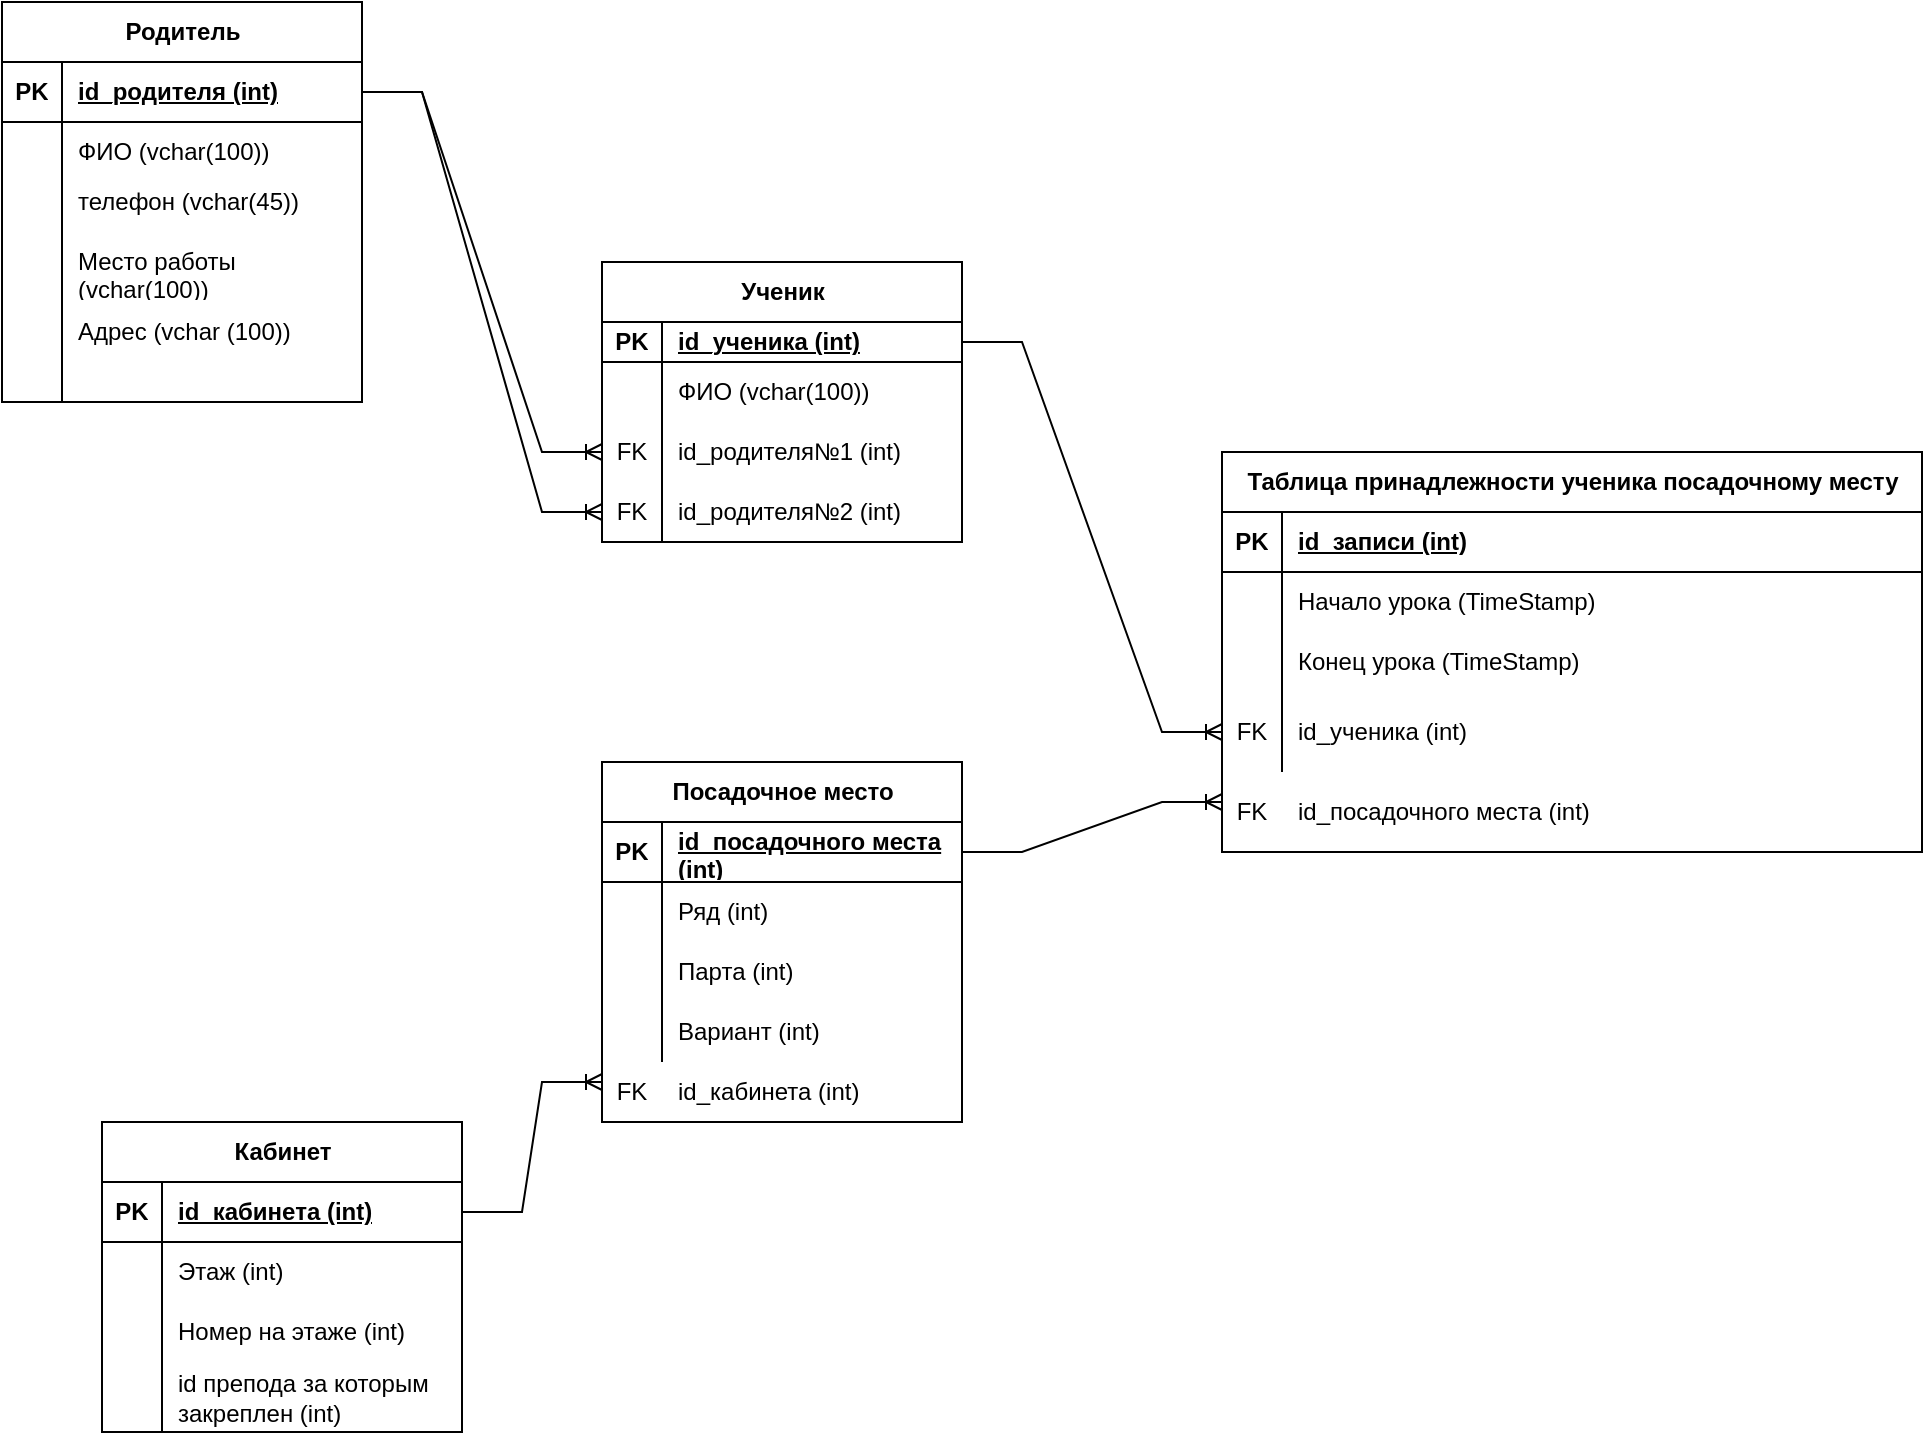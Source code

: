 <mxfile version="21.2.3" type="github" pages="2">
  <diagram name="Страница 1" id="WbEVajOhDz6gvraBgW7G">
    <mxGraphModel dx="1927" dy="341" grid="1" gridSize="10" guides="1" tooltips="1" connect="1" arrows="1" fold="1" page="0" pageScale="1" pageWidth="827" pageHeight="1169" math="0" shadow="0">
      <root>
        <mxCell id="0" />
        <mxCell id="1" parent="0" />
        <mxCell id="dNRnUHWgEc6jLErnchyZ-4" value="" style="group" vertex="1" connectable="0" parent="1">
          <mxGeometry x="-850" y="410" width="240" height="180" as="geometry" />
        </mxCell>
        <mxCell id="dNRnUHWgEc6jLErnchyZ-1" value="" style="shape=tableRow;horizontal=0;startSize=0;swimlaneHead=0;swimlaneBody=0;fillColor=none;collapsible=0;dropTarget=0;points=[[0,0.5],[1,0.5]];portConstraint=eastwest;top=0;left=0;right=0;bottom=0;" vertex="1" parent="dNRnUHWgEc6jLErnchyZ-4">
          <mxGeometry y="150" width="180" height="30" as="geometry" />
        </mxCell>
        <mxCell id="dNRnUHWgEc6jLErnchyZ-2" value="" style="shape=partialRectangle;connectable=0;fillColor=none;top=0;left=0;bottom=0;right=0;editable=1;overflow=hidden;whiteSpace=wrap;html=1;" vertex="1" parent="dNRnUHWgEc6jLErnchyZ-1">
          <mxGeometry width="30" height="30" as="geometry">
            <mxRectangle width="30" height="30" as="alternateBounds" />
          </mxGeometry>
        </mxCell>
        <mxCell id="dNRnUHWgEc6jLErnchyZ-90" value="" style="group" vertex="1" connectable="0" parent="1">
          <mxGeometry x="-830" y="640" width="180" height="180" as="geometry" />
        </mxCell>
        <mxCell id="VWrxpfohuqbLwMKsrwS0-14" value="Посадочное место" style="shape=table;startSize=30;container=1;collapsible=1;childLayout=tableLayout;fixedRows=1;rowLines=0;fontStyle=1;align=center;resizeLast=1;html=1;" vertex="1" parent="dNRnUHWgEc6jLErnchyZ-90">
          <mxGeometry width="180" height="180" as="geometry" />
        </mxCell>
        <mxCell id="VWrxpfohuqbLwMKsrwS0-15" value="" style="shape=tableRow;horizontal=0;startSize=0;swimlaneHead=0;swimlaneBody=0;fillColor=none;collapsible=0;dropTarget=0;points=[[0,0.5],[1,0.5]];portConstraint=eastwest;top=0;left=0;right=0;bottom=1;" vertex="1" parent="VWrxpfohuqbLwMKsrwS0-14">
          <mxGeometry y="30" width="180" height="30" as="geometry" />
        </mxCell>
        <mxCell id="VWrxpfohuqbLwMKsrwS0-16" value="PK" style="shape=partialRectangle;connectable=0;fillColor=none;top=0;left=0;bottom=0;right=0;fontStyle=1;overflow=hidden;whiteSpace=wrap;html=1;" vertex="1" parent="VWrxpfohuqbLwMKsrwS0-15">
          <mxGeometry width="30" height="30" as="geometry">
            <mxRectangle width="30" height="30" as="alternateBounds" />
          </mxGeometry>
        </mxCell>
        <mxCell id="VWrxpfohuqbLwMKsrwS0-17" value="id_посадочного места (int)" style="shape=partialRectangle;connectable=0;fillColor=none;top=0;left=0;bottom=0;right=0;align=left;spacingLeft=6;fontStyle=5;overflow=hidden;whiteSpace=wrap;html=1;" vertex="1" parent="VWrxpfohuqbLwMKsrwS0-15">
          <mxGeometry x="30" width="150" height="30" as="geometry">
            <mxRectangle width="150" height="30" as="alternateBounds" />
          </mxGeometry>
        </mxCell>
        <mxCell id="VWrxpfohuqbLwMKsrwS0-18" value="" style="shape=tableRow;horizontal=0;startSize=0;swimlaneHead=0;swimlaneBody=0;fillColor=none;collapsible=0;dropTarget=0;points=[[0,0.5],[1,0.5]];portConstraint=eastwest;top=0;left=0;right=0;bottom=0;" vertex="1" parent="VWrxpfohuqbLwMKsrwS0-14">
          <mxGeometry y="60" width="180" height="30" as="geometry" />
        </mxCell>
        <mxCell id="VWrxpfohuqbLwMKsrwS0-19" value="" style="shape=partialRectangle;connectable=0;fillColor=none;top=0;left=0;bottom=0;right=0;editable=1;overflow=hidden;whiteSpace=wrap;html=1;" vertex="1" parent="VWrxpfohuqbLwMKsrwS0-18">
          <mxGeometry width="30" height="30" as="geometry">
            <mxRectangle width="30" height="30" as="alternateBounds" />
          </mxGeometry>
        </mxCell>
        <mxCell id="VWrxpfohuqbLwMKsrwS0-20" value="Ряд (int)" style="shape=partialRectangle;connectable=0;fillColor=none;top=0;left=0;bottom=0;right=0;align=left;spacingLeft=6;overflow=hidden;whiteSpace=wrap;html=1;" vertex="1" parent="VWrxpfohuqbLwMKsrwS0-18">
          <mxGeometry x="30" width="150" height="30" as="geometry">
            <mxRectangle width="150" height="30" as="alternateBounds" />
          </mxGeometry>
        </mxCell>
        <mxCell id="VWrxpfohuqbLwMKsrwS0-21" value="" style="shape=tableRow;horizontal=0;startSize=0;swimlaneHead=0;swimlaneBody=0;fillColor=none;collapsible=0;dropTarget=0;points=[[0,0.5],[1,0.5]];portConstraint=eastwest;top=0;left=0;right=0;bottom=0;" vertex="1" parent="VWrxpfohuqbLwMKsrwS0-14">
          <mxGeometry y="90" width="180" height="30" as="geometry" />
        </mxCell>
        <mxCell id="VWrxpfohuqbLwMKsrwS0-22" value="" style="shape=partialRectangle;connectable=0;fillColor=none;top=0;left=0;bottom=0;right=0;editable=1;overflow=hidden;whiteSpace=wrap;html=1;" vertex="1" parent="VWrxpfohuqbLwMKsrwS0-21">
          <mxGeometry width="30" height="30" as="geometry">
            <mxRectangle width="30" height="30" as="alternateBounds" />
          </mxGeometry>
        </mxCell>
        <mxCell id="VWrxpfohuqbLwMKsrwS0-23" value="Парта (int)" style="shape=partialRectangle;connectable=0;fillColor=none;top=0;left=0;bottom=0;right=0;align=left;spacingLeft=6;overflow=hidden;whiteSpace=wrap;html=1;" vertex="1" parent="VWrxpfohuqbLwMKsrwS0-21">
          <mxGeometry x="30" width="150" height="30" as="geometry">
            <mxRectangle width="150" height="30" as="alternateBounds" />
          </mxGeometry>
        </mxCell>
        <mxCell id="VWrxpfohuqbLwMKsrwS0-24" value="" style="shape=tableRow;horizontal=0;startSize=0;swimlaneHead=0;swimlaneBody=0;fillColor=none;collapsible=0;dropTarget=0;points=[[0,0.5],[1,0.5]];portConstraint=eastwest;top=0;left=0;right=0;bottom=0;" vertex="1" parent="VWrxpfohuqbLwMKsrwS0-14">
          <mxGeometry y="120" width="180" height="30" as="geometry" />
        </mxCell>
        <mxCell id="VWrxpfohuqbLwMKsrwS0-25" value="" style="shape=partialRectangle;connectable=0;fillColor=none;top=0;left=0;bottom=0;right=0;editable=1;overflow=hidden;whiteSpace=wrap;html=1;" vertex="1" parent="VWrxpfohuqbLwMKsrwS0-24">
          <mxGeometry width="30" height="30" as="geometry">
            <mxRectangle width="30" height="30" as="alternateBounds" />
          </mxGeometry>
        </mxCell>
        <mxCell id="VWrxpfohuqbLwMKsrwS0-26" value="Вариант (int)" style="shape=partialRectangle;connectable=0;fillColor=none;top=0;left=0;bottom=0;right=0;align=left;spacingLeft=6;overflow=hidden;whiteSpace=wrap;html=1;" vertex="1" parent="VWrxpfohuqbLwMKsrwS0-24">
          <mxGeometry x="30" width="150" height="30" as="geometry">
            <mxRectangle width="150" height="30" as="alternateBounds" />
          </mxGeometry>
        </mxCell>
        <mxCell id="dNRnUHWgEc6jLErnchyZ-89" value="id_кабинета (int)" style="shape=partialRectangle;connectable=0;fillColor=none;top=0;left=0;bottom=0;right=0;align=left;spacingLeft=6;overflow=hidden;whiteSpace=wrap;html=1;" vertex="1" parent="dNRnUHWgEc6jLErnchyZ-90">
          <mxGeometry x="30" y="150" width="150" height="30" as="geometry">
            <mxRectangle width="150" height="30" as="alternateBounds" />
          </mxGeometry>
        </mxCell>
        <mxCell id="dNRnUHWgEc6jLErnchyZ-170" value="FK" style="shape=partialRectangle;connectable=0;fillColor=none;top=0;left=0;bottom=0;right=0;editable=1;overflow=hidden;whiteSpace=wrap;html=1;" vertex="1" parent="dNRnUHWgEc6jLErnchyZ-90">
          <mxGeometry y="150" width="30" height="30" as="geometry">
            <mxRectangle width="30" height="30" as="alternateBounds" />
          </mxGeometry>
        </mxCell>
        <mxCell id="dNRnUHWgEc6jLErnchyZ-144" value="" style="group" vertex="1" connectable="0" parent="1">
          <mxGeometry x="-1130" y="260" width="180" height="200" as="geometry" />
        </mxCell>
        <mxCell id="dNRnUHWgEc6jLErnchyZ-104" value="Родитель" style="shape=table;startSize=30;container=1;collapsible=1;childLayout=tableLayout;fixedRows=1;rowLines=0;fontStyle=1;align=center;resizeLast=1;html=1;strokeColor=default;fontFamily=Helvetica;fontSize=12;fontColor=default;fillColor=default;" vertex="1" parent="dNRnUHWgEc6jLErnchyZ-144">
          <mxGeometry width="180" height="200" as="geometry" />
        </mxCell>
        <mxCell id="dNRnUHWgEc6jLErnchyZ-105" value="" style="shape=tableRow;horizontal=0;startSize=0;swimlaneHead=0;swimlaneBody=0;fillColor=none;collapsible=0;dropTarget=0;points=[[0,0.5],[1,0.5]];portConstraint=eastwest;top=0;left=0;right=0;bottom=1;strokeColor=default;fontFamily=Helvetica;fontSize=12;fontColor=default;html=1;" vertex="1" parent="dNRnUHWgEc6jLErnchyZ-104">
          <mxGeometry y="30" width="180" height="30" as="geometry" />
        </mxCell>
        <mxCell id="dNRnUHWgEc6jLErnchyZ-106" value="PK" style="shape=partialRectangle;connectable=0;fillColor=none;top=0;left=0;bottom=0;right=0;fontStyle=1;overflow=hidden;whiteSpace=wrap;html=1;strokeColor=default;fontFamily=Helvetica;fontSize=12;fontColor=default;startSize=30;" vertex="1" parent="dNRnUHWgEc6jLErnchyZ-105">
          <mxGeometry width="30" height="30" as="geometry">
            <mxRectangle width="30" height="30" as="alternateBounds" />
          </mxGeometry>
        </mxCell>
        <mxCell id="dNRnUHWgEc6jLErnchyZ-107" value="id_родителя (int)" style="shape=partialRectangle;connectable=0;fillColor=none;top=0;left=0;bottom=0;right=0;align=left;spacingLeft=6;fontStyle=5;overflow=hidden;whiteSpace=wrap;html=1;strokeColor=default;fontFamily=Helvetica;fontSize=12;fontColor=default;startSize=30;" vertex="1" parent="dNRnUHWgEc6jLErnchyZ-105">
          <mxGeometry x="30" width="150" height="30" as="geometry">
            <mxRectangle width="150" height="30" as="alternateBounds" />
          </mxGeometry>
        </mxCell>
        <mxCell id="dNRnUHWgEc6jLErnchyZ-22" value="" style="shape=tableRow;horizontal=0;startSize=0;swimlaneHead=0;swimlaneBody=0;fillColor=none;collapsible=0;dropTarget=0;points=[[0,0.5],[1,0.5]];portConstraint=eastwest;top=0;left=0;right=0;bottom=0;strokeColor=default;fontFamily=Helvetica;fontSize=12;fontColor=default;html=1;" vertex="1" parent="dNRnUHWgEc6jLErnchyZ-104">
          <mxGeometry y="60" width="180" height="30" as="geometry" />
        </mxCell>
        <mxCell id="dNRnUHWgEc6jLErnchyZ-23" value="" style="shape=partialRectangle;connectable=0;fillColor=none;top=0;left=0;bottom=0;right=0;editable=1;overflow=hidden;whiteSpace=wrap;html=1;strokeColor=default;fontFamily=Helvetica;fontSize=12;fontColor=default;startSize=30;" vertex="1" parent="dNRnUHWgEc6jLErnchyZ-22">
          <mxGeometry width="30" height="30" as="geometry">
            <mxRectangle width="30" height="30" as="alternateBounds" />
          </mxGeometry>
        </mxCell>
        <mxCell id="dNRnUHWgEc6jLErnchyZ-24" value="ФИО (vchar(100))" style="shape=partialRectangle;connectable=0;fillColor=none;top=0;left=0;bottom=0;right=0;align=left;spacingLeft=6;overflow=hidden;whiteSpace=wrap;html=1;strokeColor=default;fontFamily=Helvetica;fontSize=12;fontColor=default;startSize=30;" vertex="1" parent="dNRnUHWgEc6jLErnchyZ-22">
          <mxGeometry x="30" width="150" height="30" as="geometry">
            <mxRectangle width="150" height="30" as="alternateBounds" />
          </mxGeometry>
        </mxCell>
        <mxCell id="dNRnUHWgEc6jLErnchyZ-111" value="" style="shape=tableRow;horizontal=0;startSize=0;swimlaneHead=0;swimlaneBody=0;fillColor=none;collapsible=0;dropTarget=0;points=[[0,0.5],[1,0.5]];portConstraint=eastwest;top=0;left=0;right=0;bottom=0;strokeColor=default;fontFamily=Helvetica;fontSize=12;fontColor=default;html=1;" vertex="1" parent="dNRnUHWgEc6jLErnchyZ-104">
          <mxGeometry y="90" width="180" height="30" as="geometry" />
        </mxCell>
        <mxCell id="dNRnUHWgEc6jLErnchyZ-112" value="" style="shape=partialRectangle;connectable=0;fillColor=none;top=0;left=0;bottom=0;right=0;editable=1;overflow=hidden;whiteSpace=wrap;html=1;strokeColor=default;fontFamily=Helvetica;fontSize=12;fontColor=default;startSize=30;" vertex="1" parent="dNRnUHWgEc6jLErnchyZ-111">
          <mxGeometry width="30" height="30" as="geometry">
            <mxRectangle width="30" height="30" as="alternateBounds" />
          </mxGeometry>
        </mxCell>
        <mxCell id="dNRnUHWgEc6jLErnchyZ-113" value="" style="shape=partialRectangle;connectable=0;fillColor=none;top=0;left=0;bottom=0;right=0;align=left;spacingLeft=6;overflow=hidden;whiteSpace=wrap;html=1;strokeColor=default;fontFamily=Helvetica;fontSize=12;fontColor=default;startSize=30;" vertex="1" parent="dNRnUHWgEc6jLErnchyZ-111">
          <mxGeometry x="30" width="150" height="30" as="geometry">
            <mxRectangle width="150" height="30" as="alternateBounds" />
          </mxGeometry>
        </mxCell>
        <mxCell id="dNRnUHWgEc6jLErnchyZ-134" value="" style="shape=tableRow;horizontal=0;startSize=0;swimlaneHead=0;swimlaneBody=0;fillColor=none;collapsible=0;dropTarget=0;points=[[0,0.5],[1,0.5]];portConstraint=eastwest;top=0;left=0;right=0;bottom=0;strokeColor=default;fontFamily=Helvetica;fontSize=12;fontColor=default;html=1;" vertex="1" parent="dNRnUHWgEc6jLErnchyZ-104">
          <mxGeometry y="120" width="180" height="30" as="geometry" />
        </mxCell>
        <mxCell id="dNRnUHWgEc6jLErnchyZ-135" value="" style="shape=partialRectangle;connectable=0;fillColor=none;top=0;left=0;bottom=0;right=0;editable=1;overflow=hidden;whiteSpace=wrap;html=1;strokeColor=default;fontFamily=Helvetica;fontSize=12;fontColor=default;startSize=30;" vertex="1" parent="dNRnUHWgEc6jLErnchyZ-134">
          <mxGeometry width="30" height="30" as="geometry">
            <mxRectangle width="30" height="30" as="alternateBounds" />
          </mxGeometry>
        </mxCell>
        <mxCell id="dNRnUHWgEc6jLErnchyZ-136" value="Место работы (vchar(100))" style="shape=partialRectangle;connectable=0;fillColor=none;top=0;left=0;bottom=0;right=0;align=left;spacingLeft=6;overflow=hidden;whiteSpace=wrap;html=1;strokeColor=default;fontFamily=Helvetica;fontSize=12;fontColor=default;startSize=30;" vertex="1" parent="dNRnUHWgEc6jLErnchyZ-134">
          <mxGeometry x="30" width="150" height="30" as="geometry">
            <mxRectangle width="150" height="30" as="alternateBounds" />
          </mxGeometry>
        </mxCell>
        <mxCell id="dNRnUHWgEc6jLErnchyZ-108" value="" style="shape=tableRow;horizontal=0;startSize=0;swimlaneHead=0;swimlaneBody=0;fillColor=none;collapsible=0;dropTarget=0;points=[[0,0.5],[1,0.5]];portConstraint=eastwest;top=0;left=0;right=0;bottom=0;strokeColor=default;fontFamily=Helvetica;fontSize=12;fontColor=default;html=1;" vertex="1" parent="dNRnUHWgEc6jLErnchyZ-104">
          <mxGeometry y="150" width="180" height="30" as="geometry" />
        </mxCell>
        <mxCell id="dNRnUHWgEc6jLErnchyZ-109" value="" style="shape=partialRectangle;connectable=0;fillColor=none;top=0;left=0;bottom=0;right=0;editable=1;overflow=hidden;whiteSpace=wrap;html=1;strokeColor=default;fontFamily=Helvetica;fontSize=12;fontColor=default;startSize=30;" vertex="1" parent="dNRnUHWgEc6jLErnchyZ-108">
          <mxGeometry width="30" height="30" as="geometry">
            <mxRectangle width="30" height="30" as="alternateBounds" />
          </mxGeometry>
        </mxCell>
        <mxCell id="dNRnUHWgEc6jLErnchyZ-110" value="Адрес (vchar (100))" style="shape=partialRectangle;connectable=0;fillColor=none;top=0;left=0;bottom=0;right=0;align=left;spacingLeft=6;overflow=hidden;whiteSpace=wrap;html=1;strokeColor=default;fontFamily=Helvetica;fontSize=12;fontColor=default;startSize=30;" vertex="1" parent="dNRnUHWgEc6jLErnchyZ-108">
          <mxGeometry x="30" width="150" height="30" as="geometry">
            <mxRectangle width="150" height="30" as="alternateBounds" />
          </mxGeometry>
        </mxCell>
        <mxCell id="dNRnUHWgEc6jLErnchyZ-114" value="" style="shape=tableRow;horizontal=0;startSize=0;swimlaneHead=0;swimlaneBody=0;fillColor=none;collapsible=0;dropTarget=0;points=[[0,0.5],[1,0.5]];portConstraint=eastwest;top=0;left=0;right=0;bottom=0;strokeColor=default;fontFamily=Helvetica;fontSize=12;fontColor=default;html=1;" vertex="1" parent="dNRnUHWgEc6jLErnchyZ-104">
          <mxGeometry y="180" width="180" height="20" as="geometry" />
        </mxCell>
        <mxCell id="dNRnUHWgEc6jLErnchyZ-115" value="" style="shape=partialRectangle;connectable=0;fillColor=none;top=0;left=0;bottom=0;right=0;editable=1;overflow=hidden;whiteSpace=wrap;html=1;strokeColor=default;fontFamily=Helvetica;fontSize=12;fontColor=default;startSize=30;" vertex="1" parent="dNRnUHWgEc6jLErnchyZ-114">
          <mxGeometry width="30" height="20" as="geometry">
            <mxRectangle width="30" height="20" as="alternateBounds" />
          </mxGeometry>
        </mxCell>
        <mxCell id="dNRnUHWgEc6jLErnchyZ-116" value="" style="shape=partialRectangle;connectable=0;fillColor=none;top=0;left=0;bottom=0;right=0;align=left;spacingLeft=6;overflow=hidden;whiteSpace=wrap;html=1;strokeColor=default;fontFamily=Helvetica;fontSize=12;fontColor=default;startSize=30;" vertex="1" parent="dNRnUHWgEc6jLErnchyZ-114">
          <mxGeometry x="30" width="150" height="20" as="geometry">
            <mxRectangle width="150" height="20" as="alternateBounds" />
          </mxGeometry>
        </mxCell>
        <mxCell id="dNRnUHWgEc6jLErnchyZ-143" value="телефон (vchar(45))" style="shape=partialRectangle;connectable=0;fillColor=none;top=0;left=0;bottom=0;right=0;align=left;spacingLeft=6;overflow=hidden;whiteSpace=wrap;html=1;strokeColor=default;fontFamily=Helvetica;fontSize=12;fontColor=default;startSize=30;" vertex="1" parent="dNRnUHWgEc6jLErnchyZ-144">
          <mxGeometry x="30" y="85" width="150" height="30" as="geometry">
            <mxRectangle width="150" height="30" as="alternateBounds" />
          </mxGeometry>
        </mxCell>
        <mxCell id="dNRnUHWgEc6jLErnchyZ-155" value="Кабинет" style="shape=table;startSize=30;container=1;collapsible=1;childLayout=tableLayout;fixedRows=1;rowLines=0;fontStyle=1;align=center;resizeLast=1;html=1;strokeColor=default;fontFamily=Helvetica;fontSize=12;fontColor=default;fillColor=default;" vertex="1" parent="1">
          <mxGeometry x="-1080" y="820" width="180" height="155" as="geometry" />
        </mxCell>
        <mxCell id="dNRnUHWgEc6jLErnchyZ-156" value="" style="shape=tableRow;horizontal=0;startSize=0;swimlaneHead=0;swimlaneBody=0;fillColor=none;collapsible=0;dropTarget=0;points=[[0,0.5],[1,0.5]];portConstraint=eastwest;top=0;left=0;right=0;bottom=1;strokeColor=default;fontFamily=Helvetica;fontSize=12;fontColor=default;html=1;" vertex="1" parent="dNRnUHWgEc6jLErnchyZ-155">
          <mxGeometry y="30" width="180" height="30" as="geometry" />
        </mxCell>
        <mxCell id="dNRnUHWgEc6jLErnchyZ-157" value="PK" style="shape=partialRectangle;connectable=0;fillColor=none;top=0;left=0;bottom=0;right=0;fontStyle=1;overflow=hidden;whiteSpace=wrap;html=1;strokeColor=default;fontFamily=Helvetica;fontSize=12;fontColor=default;startSize=30;" vertex="1" parent="dNRnUHWgEc6jLErnchyZ-156">
          <mxGeometry width="30" height="30" as="geometry">
            <mxRectangle width="30" height="30" as="alternateBounds" />
          </mxGeometry>
        </mxCell>
        <mxCell id="dNRnUHWgEc6jLErnchyZ-158" value="id_кабинета (int)" style="shape=partialRectangle;connectable=0;fillColor=none;top=0;left=0;bottom=0;right=0;align=left;spacingLeft=6;fontStyle=5;overflow=hidden;whiteSpace=wrap;html=1;strokeColor=default;fontFamily=Helvetica;fontSize=12;fontColor=default;startSize=30;" vertex="1" parent="dNRnUHWgEc6jLErnchyZ-156">
          <mxGeometry x="30" width="150" height="30" as="geometry">
            <mxRectangle width="150" height="30" as="alternateBounds" />
          </mxGeometry>
        </mxCell>
        <mxCell id="dNRnUHWgEc6jLErnchyZ-159" value="" style="shape=tableRow;horizontal=0;startSize=0;swimlaneHead=0;swimlaneBody=0;fillColor=none;collapsible=0;dropTarget=0;points=[[0,0.5],[1,0.5]];portConstraint=eastwest;top=0;left=0;right=0;bottom=0;strokeColor=default;fontFamily=Helvetica;fontSize=12;fontColor=default;html=1;" vertex="1" parent="dNRnUHWgEc6jLErnchyZ-155">
          <mxGeometry y="60" width="180" height="30" as="geometry" />
        </mxCell>
        <mxCell id="dNRnUHWgEc6jLErnchyZ-160" value="" style="shape=partialRectangle;connectable=0;fillColor=none;top=0;left=0;bottom=0;right=0;editable=1;overflow=hidden;whiteSpace=wrap;html=1;strokeColor=default;fontFamily=Helvetica;fontSize=12;fontColor=default;startSize=30;" vertex="1" parent="dNRnUHWgEc6jLErnchyZ-159">
          <mxGeometry width="30" height="30" as="geometry">
            <mxRectangle width="30" height="30" as="alternateBounds" />
          </mxGeometry>
        </mxCell>
        <mxCell id="dNRnUHWgEc6jLErnchyZ-161" value="Этаж (int)" style="shape=partialRectangle;connectable=0;fillColor=none;top=0;left=0;bottom=0;right=0;align=left;spacingLeft=6;overflow=hidden;whiteSpace=wrap;html=1;strokeColor=default;fontFamily=Helvetica;fontSize=12;fontColor=default;startSize=30;" vertex="1" parent="dNRnUHWgEc6jLErnchyZ-159">
          <mxGeometry x="30" width="150" height="30" as="geometry">
            <mxRectangle width="150" height="30" as="alternateBounds" />
          </mxGeometry>
        </mxCell>
        <mxCell id="dNRnUHWgEc6jLErnchyZ-162" value="" style="shape=tableRow;horizontal=0;startSize=0;swimlaneHead=0;swimlaneBody=0;fillColor=none;collapsible=0;dropTarget=0;points=[[0,0.5],[1,0.5]];portConstraint=eastwest;top=0;left=0;right=0;bottom=0;strokeColor=default;fontFamily=Helvetica;fontSize=12;fontColor=default;html=1;" vertex="1" parent="dNRnUHWgEc6jLErnchyZ-155">
          <mxGeometry y="90" width="180" height="30" as="geometry" />
        </mxCell>
        <mxCell id="dNRnUHWgEc6jLErnchyZ-163" value="" style="shape=partialRectangle;connectable=0;fillColor=none;top=0;left=0;bottom=0;right=0;editable=1;overflow=hidden;whiteSpace=wrap;html=1;strokeColor=default;fontFamily=Helvetica;fontSize=12;fontColor=default;startSize=30;" vertex="1" parent="dNRnUHWgEc6jLErnchyZ-162">
          <mxGeometry width="30" height="30" as="geometry">
            <mxRectangle width="30" height="30" as="alternateBounds" />
          </mxGeometry>
        </mxCell>
        <mxCell id="dNRnUHWgEc6jLErnchyZ-164" value="Номер на этаже (int)" style="shape=partialRectangle;connectable=0;fillColor=none;top=0;left=0;bottom=0;right=0;align=left;spacingLeft=6;overflow=hidden;whiteSpace=wrap;html=1;strokeColor=default;fontFamily=Helvetica;fontSize=12;fontColor=default;startSize=30;" vertex="1" parent="dNRnUHWgEc6jLErnchyZ-162">
          <mxGeometry x="30" width="150" height="30" as="geometry">
            <mxRectangle width="150" height="30" as="alternateBounds" />
          </mxGeometry>
        </mxCell>
        <mxCell id="dNRnUHWgEc6jLErnchyZ-165" value="" style="shape=tableRow;horizontal=0;startSize=0;swimlaneHead=0;swimlaneBody=0;fillColor=none;collapsible=0;dropTarget=0;points=[[0,0.5],[1,0.5]];portConstraint=eastwest;top=0;left=0;right=0;bottom=0;strokeColor=default;fontFamily=Helvetica;fontSize=12;fontColor=default;html=1;" vertex="1" parent="dNRnUHWgEc6jLErnchyZ-155">
          <mxGeometry y="120" width="180" height="35" as="geometry" />
        </mxCell>
        <mxCell id="dNRnUHWgEc6jLErnchyZ-166" value="" style="shape=partialRectangle;connectable=0;fillColor=none;top=0;left=0;bottom=0;right=0;editable=1;overflow=hidden;whiteSpace=wrap;html=1;strokeColor=default;fontFamily=Helvetica;fontSize=12;fontColor=default;startSize=30;" vertex="1" parent="dNRnUHWgEc6jLErnchyZ-165">
          <mxGeometry width="30" height="35" as="geometry">
            <mxRectangle width="30" height="35" as="alternateBounds" />
          </mxGeometry>
        </mxCell>
        <mxCell id="dNRnUHWgEc6jLErnchyZ-167" value="id препода за которым закреплен (int)" style="shape=partialRectangle;connectable=0;fillColor=none;top=0;left=0;bottom=0;right=0;align=left;spacingLeft=6;overflow=hidden;whiteSpace=wrap;html=1;strokeColor=default;fontFamily=Helvetica;fontSize=12;fontColor=default;startSize=30;" vertex="1" parent="dNRnUHWgEc6jLErnchyZ-165">
          <mxGeometry x="30" width="150" height="35" as="geometry">
            <mxRectangle width="150" height="35" as="alternateBounds" />
          </mxGeometry>
        </mxCell>
        <object label="Ученик" id="VWrxpfohuqbLwMKsrwS0-27">
          <mxCell style="shape=table;startSize=30;container=1;collapsible=1;childLayout=tableLayout;fixedRows=1;rowLines=0;fontStyle=1;align=center;resizeLast=1;html=1;" vertex="1" parent="1">
            <mxGeometry x="-830" y="390" width="180" height="140" as="geometry">
              <mxRectangle x="330" y="120" width="80" height="30" as="alternateBounds" />
            </mxGeometry>
          </mxCell>
        </object>
        <mxCell id="VWrxpfohuqbLwMKsrwS0-28" value="" style="shape=tableRow;horizontal=0;startSize=0;swimlaneHead=0;swimlaneBody=0;fillColor=none;collapsible=0;dropTarget=0;points=[[0,0.5],[1,0.5]];portConstraint=eastwest;top=0;left=0;right=0;bottom=1;" vertex="1" parent="VWrxpfohuqbLwMKsrwS0-27">
          <mxGeometry y="30" width="180" height="20" as="geometry" />
        </mxCell>
        <mxCell id="VWrxpfohuqbLwMKsrwS0-29" value="PK" style="shape=partialRectangle;connectable=0;fillColor=none;top=0;left=0;bottom=0;right=0;fontStyle=1;overflow=hidden;whiteSpace=wrap;html=1;" vertex="1" parent="VWrxpfohuqbLwMKsrwS0-28">
          <mxGeometry width="30" height="20" as="geometry">
            <mxRectangle width="30" height="20" as="alternateBounds" />
          </mxGeometry>
        </mxCell>
        <mxCell id="VWrxpfohuqbLwMKsrwS0-30" value="id_ученика (int)" style="shape=partialRectangle;connectable=0;fillColor=none;top=0;left=0;bottom=0;right=0;align=left;spacingLeft=6;fontStyle=5;overflow=hidden;whiteSpace=wrap;html=1;" vertex="1" parent="VWrxpfohuqbLwMKsrwS0-28">
          <mxGeometry x="30" width="150" height="20" as="geometry">
            <mxRectangle width="150" height="20" as="alternateBounds" />
          </mxGeometry>
        </mxCell>
        <mxCell id="VWrxpfohuqbLwMKsrwS0-31" value="" style="shape=tableRow;horizontal=0;startSize=0;swimlaneHead=0;swimlaneBody=0;fillColor=none;collapsible=0;dropTarget=0;points=[[0,0.5],[1,0.5]];portConstraint=eastwest;top=0;left=0;right=0;bottom=0;" vertex="1" parent="VWrxpfohuqbLwMKsrwS0-27">
          <mxGeometry y="50" width="180" height="30" as="geometry" />
        </mxCell>
        <mxCell id="VWrxpfohuqbLwMKsrwS0-32" value="" style="shape=partialRectangle;connectable=0;fillColor=none;top=0;left=0;bottom=0;right=0;editable=1;overflow=hidden;whiteSpace=wrap;html=1;" vertex="1" parent="VWrxpfohuqbLwMKsrwS0-31">
          <mxGeometry width="30" height="30" as="geometry">
            <mxRectangle width="30" height="30" as="alternateBounds" />
          </mxGeometry>
        </mxCell>
        <mxCell id="VWrxpfohuqbLwMKsrwS0-33" value="ФИО (vchar(100))" style="shape=partialRectangle;connectable=0;fillColor=none;top=0;left=0;bottom=0;right=0;align=left;spacingLeft=6;overflow=hidden;whiteSpace=wrap;html=1;" vertex="1" parent="VWrxpfohuqbLwMKsrwS0-31">
          <mxGeometry x="30" width="150" height="30" as="geometry">
            <mxRectangle width="150" height="30" as="alternateBounds" />
          </mxGeometry>
        </mxCell>
        <mxCell id="VWrxpfohuqbLwMKsrwS0-34" value="" style="shape=tableRow;horizontal=0;startSize=0;swimlaneHead=0;swimlaneBody=0;fillColor=none;collapsible=0;dropTarget=0;points=[[0,0.5],[1,0.5]];portConstraint=eastwest;top=0;left=0;right=0;bottom=0;" vertex="1" parent="VWrxpfohuqbLwMKsrwS0-27">
          <mxGeometry y="80" width="180" height="30" as="geometry" />
        </mxCell>
        <mxCell id="VWrxpfohuqbLwMKsrwS0-35" value="FK" style="shape=partialRectangle;connectable=0;fillColor=none;top=0;left=0;bottom=0;right=0;editable=1;overflow=hidden;whiteSpace=wrap;html=1;" vertex="1" parent="VWrxpfohuqbLwMKsrwS0-34">
          <mxGeometry width="30" height="30" as="geometry">
            <mxRectangle width="30" height="30" as="alternateBounds" />
          </mxGeometry>
        </mxCell>
        <mxCell id="VWrxpfohuqbLwMKsrwS0-36" value="id_родителя№1 (int)" style="shape=partialRectangle;connectable=0;fillColor=none;top=0;left=0;bottom=0;right=0;align=left;spacingLeft=6;overflow=hidden;whiteSpace=wrap;html=1;" vertex="1" parent="VWrxpfohuqbLwMKsrwS0-34">
          <mxGeometry x="30" width="150" height="30" as="geometry">
            <mxRectangle width="150" height="30" as="alternateBounds" />
          </mxGeometry>
        </mxCell>
        <mxCell id="VWrxpfohuqbLwMKsrwS0-37" value="" style="shape=tableRow;horizontal=0;startSize=0;swimlaneHead=0;swimlaneBody=0;fillColor=none;collapsible=0;dropTarget=0;points=[[0,0.5],[1,0.5]];portConstraint=eastwest;top=0;left=0;right=0;bottom=0;" vertex="1" parent="VWrxpfohuqbLwMKsrwS0-27">
          <mxGeometry y="110" width="180" height="30" as="geometry" />
        </mxCell>
        <mxCell id="VWrxpfohuqbLwMKsrwS0-38" value="FK" style="shape=partialRectangle;connectable=0;fillColor=none;top=0;left=0;bottom=0;right=0;editable=1;overflow=hidden;whiteSpace=wrap;html=1;" vertex="1" parent="VWrxpfohuqbLwMKsrwS0-37">
          <mxGeometry width="30" height="30" as="geometry">
            <mxRectangle width="30" height="30" as="alternateBounds" />
          </mxGeometry>
        </mxCell>
        <mxCell id="VWrxpfohuqbLwMKsrwS0-39" value="id_родителя№2 (int)" style="shape=partialRectangle;connectable=0;fillColor=none;top=0;left=0;bottom=0;right=0;align=left;spacingLeft=6;overflow=hidden;whiteSpace=wrap;html=1;" vertex="1" parent="VWrxpfohuqbLwMKsrwS0-37">
          <mxGeometry x="30" width="150" height="30" as="geometry">
            <mxRectangle width="150" height="30" as="alternateBounds" />
          </mxGeometry>
        </mxCell>
        <mxCell id="dNRnUHWgEc6jLErnchyZ-284" value="" style="group" vertex="1" connectable="0" parent="1">
          <mxGeometry x="-490" y="485" width="320" height="200" as="geometry" />
        </mxCell>
        <mxCell id="dNRnUHWgEc6jLErnchyZ-269" value="Таблица принадлежности ученика посадочному месту" style="shape=table;startSize=30;container=1;collapsible=1;childLayout=tableLayout;fixedRows=1;rowLines=0;fontStyle=1;align=center;resizeLast=1;html=1;strokeColor=default;fontFamily=Helvetica;fontSize=12;fontColor=default;fillColor=default;" vertex="1" parent="dNRnUHWgEc6jLErnchyZ-284">
          <mxGeometry x="-30" width="350" height="200" as="geometry" />
        </mxCell>
        <mxCell id="dNRnUHWgEc6jLErnchyZ-270" value="" style="shape=tableRow;horizontal=0;startSize=0;swimlaneHead=0;swimlaneBody=0;fillColor=none;collapsible=0;dropTarget=0;points=[[0,0.5],[1,0.5]];portConstraint=eastwest;top=0;left=0;right=0;bottom=1;strokeColor=default;fontFamily=Helvetica;fontSize=12;fontColor=default;html=1;" vertex="1" parent="dNRnUHWgEc6jLErnchyZ-269">
          <mxGeometry y="30" width="350" height="30" as="geometry" />
        </mxCell>
        <mxCell id="dNRnUHWgEc6jLErnchyZ-271" value="PK" style="shape=partialRectangle;connectable=0;fillColor=none;top=0;left=0;bottom=0;right=0;fontStyle=1;overflow=hidden;whiteSpace=wrap;html=1;strokeColor=default;fontFamily=Helvetica;fontSize=12;fontColor=default;startSize=30;" vertex="1" parent="dNRnUHWgEc6jLErnchyZ-270">
          <mxGeometry width="30" height="30" as="geometry">
            <mxRectangle width="30" height="30" as="alternateBounds" />
          </mxGeometry>
        </mxCell>
        <mxCell id="dNRnUHWgEc6jLErnchyZ-272" value="id_записи (int)" style="shape=partialRectangle;connectable=0;fillColor=none;top=0;left=0;bottom=0;right=0;align=left;spacingLeft=6;fontStyle=5;overflow=hidden;whiteSpace=wrap;html=1;strokeColor=default;fontFamily=Helvetica;fontSize=12;fontColor=default;startSize=30;" vertex="1" parent="dNRnUHWgEc6jLErnchyZ-270">
          <mxGeometry x="30" width="320" height="30" as="geometry">
            <mxRectangle width="320" height="30" as="alternateBounds" />
          </mxGeometry>
        </mxCell>
        <mxCell id="dNRnUHWgEc6jLErnchyZ-273" value="" style="shape=tableRow;horizontal=0;startSize=0;swimlaneHead=0;swimlaneBody=0;fillColor=none;collapsible=0;dropTarget=0;points=[[0,0.5],[1,0.5]];portConstraint=eastwest;top=0;left=0;right=0;bottom=0;strokeColor=default;fontFamily=Helvetica;fontSize=12;fontColor=default;html=1;" vertex="1" parent="dNRnUHWgEc6jLErnchyZ-269">
          <mxGeometry y="60" width="350" height="30" as="geometry" />
        </mxCell>
        <mxCell id="dNRnUHWgEc6jLErnchyZ-274" value="" style="shape=partialRectangle;connectable=0;fillColor=none;top=0;left=0;bottom=0;right=0;editable=1;overflow=hidden;whiteSpace=wrap;html=1;strokeColor=default;fontFamily=Helvetica;fontSize=12;fontColor=default;startSize=30;" vertex="1" parent="dNRnUHWgEc6jLErnchyZ-273">
          <mxGeometry width="30" height="30" as="geometry">
            <mxRectangle width="30" height="30" as="alternateBounds" />
          </mxGeometry>
        </mxCell>
        <mxCell id="dNRnUHWgEc6jLErnchyZ-275" value="Начало урока (TimeStamp)" style="shape=partialRectangle;connectable=0;fillColor=none;top=0;left=0;bottom=0;right=0;align=left;spacingLeft=6;overflow=hidden;whiteSpace=wrap;html=1;strokeColor=default;fontFamily=Helvetica;fontSize=12;fontColor=default;startSize=30;" vertex="1" parent="dNRnUHWgEc6jLErnchyZ-273">
          <mxGeometry x="30" width="320" height="30" as="geometry">
            <mxRectangle width="320" height="30" as="alternateBounds" />
          </mxGeometry>
        </mxCell>
        <mxCell id="dNRnUHWgEc6jLErnchyZ-276" value="" style="shape=tableRow;horizontal=0;startSize=0;swimlaneHead=0;swimlaneBody=0;fillColor=none;collapsible=0;dropTarget=0;points=[[0,0.5],[1,0.5]];portConstraint=eastwest;top=0;left=0;right=0;bottom=0;strokeColor=default;fontFamily=Helvetica;fontSize=12;fontColor=default;html=1;" vertex="1" parent="dNRnUHWgEc6jLErnchyZ-269">
          <mxGeometry y="90" width="350" height="30" as="geometry" />
        </mxCell>
        <mxCell id="dNRnUHWgEc6jLErnchyZ-277" value="" style="shape=partialRectangle;connectable=0;fillColor=none;top=0;left=0;bottom=0;right=0;editable=1;overflow=hidden;whiteSpace=wrap;html=1;strokeColor=default;fontFamily=Helvetica;fontSize=12;fontColor=default;startSize=30;" vertex="1" parent="dNRnUHWgEc6jLErnchyZ-276">
          <mxGeometry width="30" height="30" as="geometry">
            <mxRectangle width="30" height="30" as="alternateBounds" />
          </mxGeometry>
        </mxCell>
        <mxCell id="dNRnUHWgEc6jLErnchyZ-278" value="Конец урока (TimeStamp)" style="shape=partialRectangle;connectable=0;fillColor=none;top=0;left=0;bottom=0;right=0;align=left;spacingLeft=6;overflow=hidden;whiteSpace=wrap;html=1;strokeColor=default;fontFamily=Helvetica;fontSize=12;fontColor=default;startSize=30;" vertex="1" parent="dNRnUHWgEc6jLErnchyZ-276">
          <mxGeometry x="30" width="320" height="30" as="geometry">
            <mxRectangle width="320" height="30" as="alternateBounds" />
          </mxGeometry>
        </mxCell>
        <mxCell id="dNRnUHWgEc6jLErnchyZ-279" value="" style="shape=tableRow;horizontal=0;startSize=0;swimlaneHead=0;swimlaneBody=0;fillColor=none;collapsible=0;dropTarget=0;points=[[0,0.5],[1,0.5]];portConstraint=eastwest;top=0;left=0;right=0;bottom=0;strokeColor=default;fontFamily=Helvetica;fontSize=12;fontColor=default;html=1;" vertex="1" parent="dNRnUHWgEc6jLErnchyZ-269">
          <mxGeometry y="120" width="350" height="40" as="geometry" />
        </mxCell>
        <mxCell id="dNRnUHWgEc6jLErnchyZ-280" value="FK" style="shape=partialRectangle;connectable=0;fillColor=none;top=0;left=0;bottom=0;right=0;editable=1;overflow=hidden;whiteSpace=wrap;html=1;strokeColor=default;fontFamily=Helvetica;fontSize=12;fontColor=default;startSize=30;" vertex="1" parent="dNRnUHWgEc6jLErnchyZ-279">
          <mxGeometry width="30" height="40" as="geometry">
            <mxRectangle width="30" height="40" as="alternateBounds" />
          </mxGeometry>
        </mxCell>
        <mxCell id="dNRnUHWgEc6jLErnchyZ-281" value="id_ученика (int)" style="shape=partialRectangle;connectable=0;fillColor=none;top=0;left=0;bottom=0;right=0;align=left;spacingLeft=6;overflow=hidden;whiteSpace=wrap;html=1;strokeColor=default;fontFamily=Helvetica;fontSize=12;fontColor=default;startSize=30;" vertex="1" parent="dNRnUHWgEc6jLErnchyZ-279">
          <mxGeometry x="30" width="320" height="40" as="geometry">
            <mxRectangle width="320" height="40" as="alternateBounds" />
          </mxGeometry>
        </mxCell>
        <mxCell id="dNRnUHWgEc6jLErnchyZ-282" value="id_посадочного места (int)" style="shape=partialRectangle;connectable=0;fillColor=none;top=0;left=0;bottom=0;right=0;align=left;spacingLeft=6;overflow=hidden;whiteSpace=wrap;html=1;strokeColor=default;fontFamily=Helvetica;fontSize=12;fontColor=default;startSize=30;" vertex="1" parent="dNRnUHWgEc6jLErnchyZ-284">
          <mxGeometry y="165" width="210" height="30" as="geometry">
            <mxRectangle width="210" height="30" as="alternateBounds" />
          </mxGeometry>
        </mxCell>
        <mxCell id="dNRnUHWgEc6jLErnchyZ-319" value="" style="edgeStyle=entityRelationEdgeStyle;fontSize=12;html=1;endArrow=ERoneToMany;rounded=0;fontFamily=Helvetica;fontColor=default;startSize=30;exitX=1;exitY=0.5;exitDx=0;exitDy=0;entryX=0;entryY=0.5;entryDx=0;entryDy=0;" edge="1" parent="1" source="VWrxpfohuqbLwMKsrwS0-28" target="dNRnUHWgEc6jLErnchyZ-279">
          <mxGeometry width="100" height="100" relative="1" as="geometry">
            <mxPoint x="-720" y="560" as="sourcePoint" />
            <mxPoint x="-790" y="460" as="targetPoint" />
          </mxGeometry>
        </mxCell>
        <mxCell id="dNRnUHWgEc6jLErnchyZ-320" value="" style="edgeStyle=entityRelationEdgeStyle;fontSize=12;html=1;endArrow=ERoneToMany;rounded=0;fontFamily=Helvetica;fontColor=default;startSize=30;exitX=1;exitY=0.5;exitDx=0;exitDy=0;" edge="1" parent="1" source="dNRnUHWgEc6jLErnchyZ-156">
          <mxGeometry width="100" height="100" relative="1" as="geometry">
            <mxPoint x="-570" y="720" as="sourcePoint" />
            <mxPoint x="-830" y="800" as="targetPoint" />
          </mxGeometry>
        </mxCell>
        <mxCell id="dNRnUHWgEc6jLErnchyZ-325" value="" style="edgeStyle=entityRelationEdgeStyle;fontSize=12;html=1;endArrow=ERoneToMany;rounded=0;fontFamily=Helvetica;fontColor=default;startSize=30;entryX=0;entryY=0.5;entryDx=0;entryDy=0;exitX=1;exitY=0.5;exitDx=0;exitDy=0;" edge="1" parent="1" source="dNRnUHWgEc6jLErnchyZ-105" target="VWrxpfohuqbLwMKsrwS0-34">
          <mxGeometry width="100" height="100" relative="1" as="geometry">
            <mxPoint x="-1050" y="470" as="sourcePoint" />
            <mxPoint x="-950" y="370" as="targetPoint" />
          </mxGeometry>
        </mxCell>
        <mxCell id="dNRnUHWgEc6jLErnchyZ-326" value="" style="edgeStyle=entityRelationEdgeStyle;fontSize=12;html=1;endArrow=ERoneToMany;rounded=0;fontFamily=Helvetica;fontColor=default;startSize=30;entryX=0;entryY=0.5;entryDx=0;entryDy=0;exitX=1;exitY=0.5;exitDx=0;exitDy=0;" edge="1" parent="1" source="dNRnUHWgEc6jLErnchyZ-105" target="VWrxpfohuqbLwMKsrwS0-37">
          <mxGeometry width="100" height="100" relative="1" as="geometry">
            <mxPoint x="-1050" y="470" as="sourcePoint" />
            <mxPoint x="-950" y="370" as="targetPoint" />
          </mxGeometry>
        </mxCell>
        <mxCell id="dNRnUHWgEc6jLErnchyZ-327" value="" style="edgeStyle=entityRelationEdgeStyle;fontSize=12;html=1;endArrow=ERoneToMany;rounded=0;fontFamily=Helvetica;fontColor=default;startSize=30;exitX=1;exitY=0.5;exitDx=0;exitDy=0;" edge="1" parent="1" source="VWrxpfohuqbLwMKsrwS0-15">
          <mxGeometry width="100" height="100" relative="1" as="geometry">
            <mxPoint x="-720" y="750" as="sourcePoint" />
            <mxPoint x="-520" y="660" as="targetPoint" />
          </mxGeometry>
        </mxCell>
        <mxCell id="dNRnUHWgEc6jLErnchyZ-328" value="FK" style="shape=partialRectangle;connectable=0;fillColor=none;top=0;left=0;bottom=0;right=0;editable=1;overflow=hidden;whiteSpace=wrap;html=1;strokeColor=default;fontFamily=Helvetica;fontSize=12;fontColor=default;startSize=30;" vertex="1" parent="1">
          <mxGeometry x="-520" y="645" width="30" height="40" as="geometry">
            <mxRectangle width="30" height="40" as="alternateBounds" />
          </mxGeometry>
        </mxCell>
      </root>
    </mxGraphModel>
  </diagram>
  <diagram id="lD2JBEY6B3-NtYZYED5e" name="Страница 2">
    <mxGraphModel dx="618" dy="256" grid="1" gridSize="10" guides="1" tooltips="1" connect="1" arrows="1" fold="1" page="1" pageScale="1" pageWidth="827" pageHeight="1169" math="0" shadow="0">
      <root>
        <mxCell id="0" />
        <mxCell id="1" parent="0" />
      </root>
    </mxGraphModel>
  </diagram>
</mxfile>
